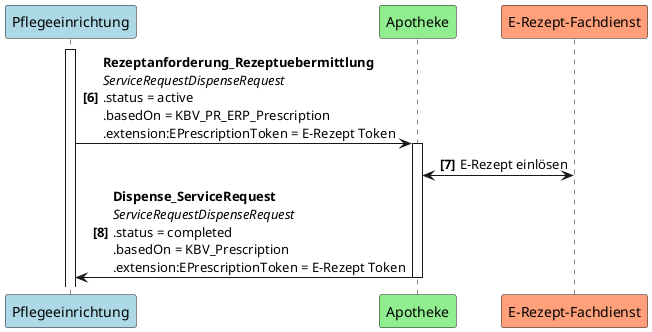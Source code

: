 @startuml UC1_2
autonumber 6 "<b>[0]"
participant Pflegeeinrichtung as PE #LightBlue
participant Apotheke as A #LightGreen
participant "E-Rezept-Fachdienst" as FD #LightSalmon

activate PE
PE -> A++: <b>Rezeptanforderung_Rezeptuebermittlung \n<i>ServiceRequestDispenseRequest \n.status = active \n.basedOn = KBV_PR_ERP_Prescription \n.extension:EPrescriptionToken = E-Rezept Token
A <-> FD: E-Rezept einlösen
A -> PE--: <b>Dispense_ServiceRequest \n<i>ServiceRequestDispenseRequest \n.status = completed \n.basedOn = KBV_Prescription \n.extension:EPrescriptionToken = E-Rezept Token
@enduml